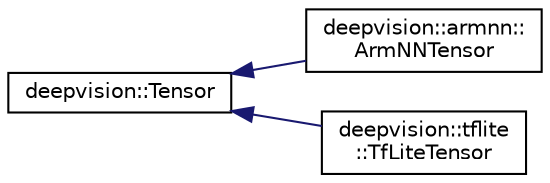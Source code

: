 digraph "Graphical Class Hierarchy"
{
  edge [fontname="Helvetica",fontsize="10",labelfontname="Helvetica",labelfontsize="10"];
  node [fontname="Helvetica",fontsize="10",shape=record];
  rankdir="LR";
  Node0 [label="deepvision::Tensor",height=0.2,width=0.4,color="black", fillcolor="white", style="filled",URL="$dd/d4a/classdeepvision_1_1Tensor.html",tooltip="Abstract typed tensor with optional quantization. "];
  Node0 -> Node1 [dir="back",color="midnightblue",fontsize="10",style="solid",fontname="Helvetica"];
  Node1 [label="deepvision::armnn::\lArmNNTensor",height=0.2,width=0.4,color="black", fillcolor="white", style="filled",URL="$d4/ddb/classdeepvision_1_1armnn_1_1ArmNNTensor.html"];
  Node0 -> Node2 [dir="back",color="midnightblue",fontsize="10",style="solid",fontname="Helvetica"];
  Node2 [label="deepvision::tflite\l::TfLiteTensor",height=0.2,width=0.4,color="black", fillcolor="white", style="filled",URL="$d5/d3b/classdeepvision_1_1tflite_1_1TfLiteTensor.html"];
}
